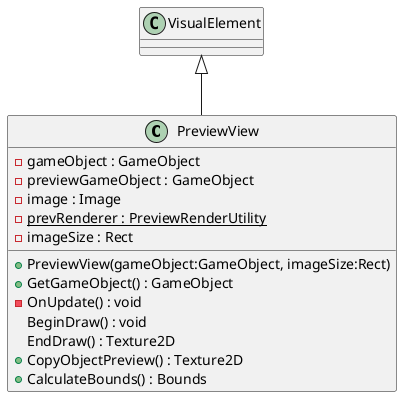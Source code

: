 @startuml
class PreviewView {
    - gameObject : GameObject
    - previewGameObject : GameObject
    - image : Image
    - {static} prevRenderer : PreviewRenderUtility
    - imageSize : Rect
    + PreviewView(gameObject:GameObject, imageSize:Rect)
    + GetGameObject() : GameObject
    - OnUpdate() : void
    BeginDraw() : void
    EndDraw() : Texture2D
    + CopyObjectPreview() : Texture2D
    + CalculateBounds() : Bounds
}
VisualElement <|-- PreviewView
@enduml
